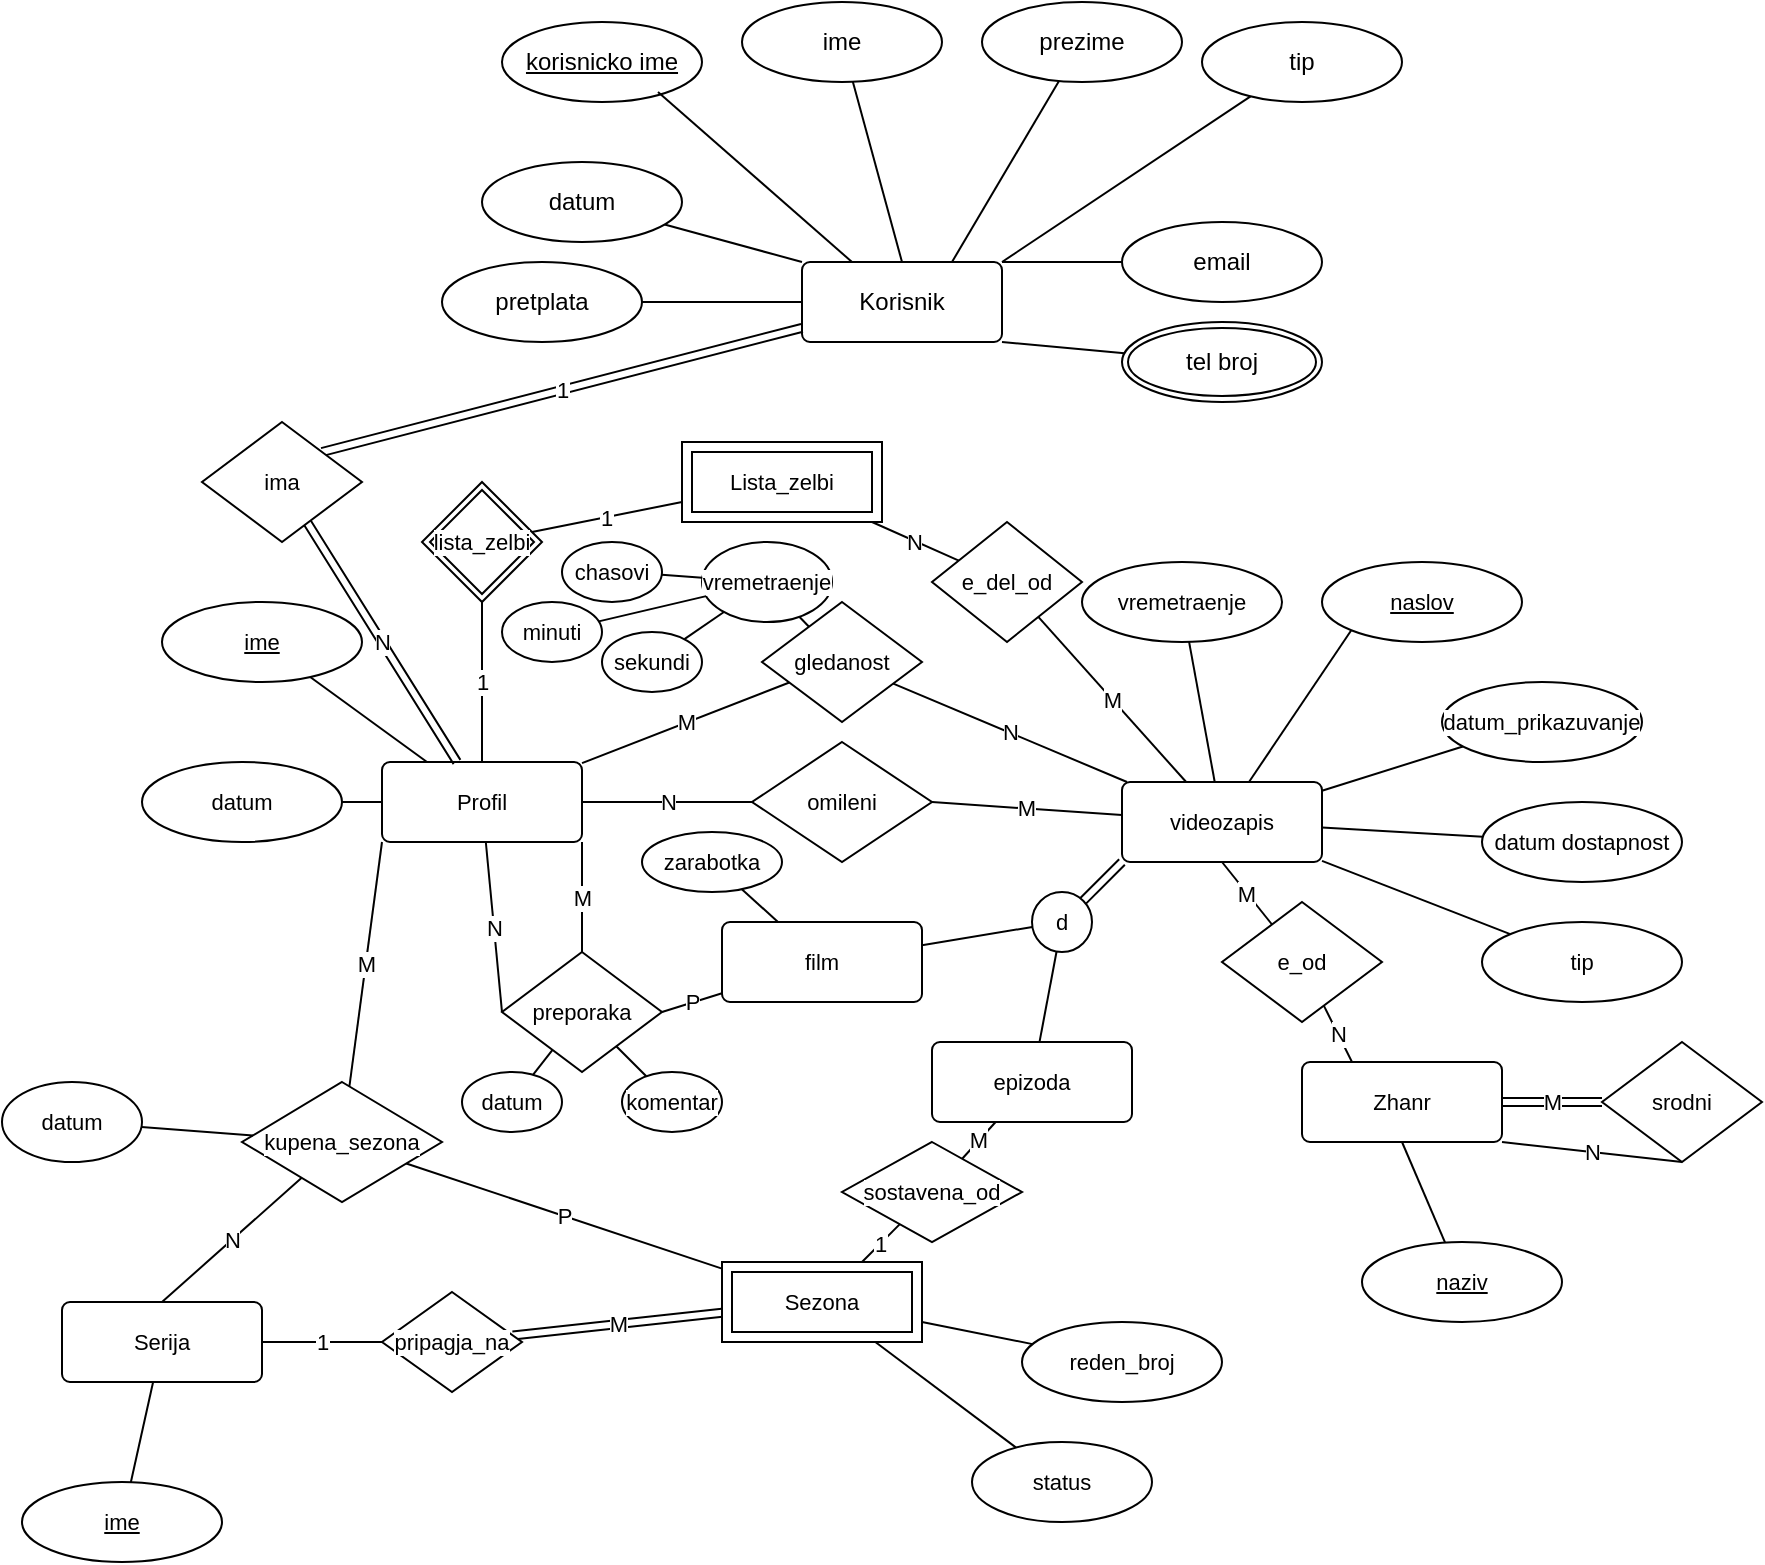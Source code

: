 <mxfile version="23.1.5" type="github">
  <diagram name="Page-1" id="I2lGg5c7wZs1G68vXTzx">
    <mxGraphModel dx="1653" dy="679" grid="1" gridSize="10" guides="1" tooltips="1" connect="1" arrows="1" fold="1" page="1" pageScale="1" pageWidth="850" pageHeight="1100" math="0" shadow="0">
      <root>
        <mxCell id="0" />
        <mxCell id="1" parent="0" />
        <mxCell id="epmKvIx1AX2aCllIOB9j-12" style="rounded=0;orthogonalLoop=1;jettySize=auto;html=1;exitX=1;exitY=1;exitDx=0;exitDy=0;endArrow=none;endFill=0;" edge="1" parent="1" source="epmKvIx1AX2aCllIOB9j-1" target="epmKvIx1AX2aCllIOB9j-10">
          <mxGeometry relative="1" as="geometry" />
        </mxCell>
        <mxCell id="epmKvIx1AX2aCllIOB9j-13" style="edgeStyle=none;rounded=0;orthogonalLoop=1;jettySize=auto;html=1;exitX=1;exitY=0;exitDx=0;exitDy=0;strokeColor=default;align=center;verticalAlign=middle;fontFamily=Helvetica;fontSize=11;fontColor=default;labelBackgroundColor=default;endArrow=none;endFill=0;" edge="1" parent="1" source="epmKvIx1AX2aCllIOB9j-1" target="epmKvIx1AX2aCllIOB9j-9">
          <mxGeometry relative="1" as="geometry" />
        </mxCell>
        <mxCell id="epmKvIx1AX2aCllIOB9j-14" style="edgeStyle=none;rounded=0;orthogonalLoop=1;jettySize=auto;html=1;exitX=1;exitY=0;exitDx=0;exitDy=0;strokeColor=default;align=center;verticalAlign=middle;fontFamily=Helvetica;fontSize=11;fontColor=default;labelBackgroundColor=default;endArrow=none;endFill=0;" edge="1" parent="1" source="epmKvIx1AX2aCllIOB9j-1" target="epmKvIx1AX2aCllIOB9j-8">
          <mxGeometry relative="1" as="geometry" />
        </mxCell>
        <mxCell id="epmKvIx1AX2aCllIOB9j-15" style="edgeStyle=none;rounded=0;orthogonalLoop=1;jettySize=auto;html=1;exitX=0.75;exitY=0;exitDx=0;exitDy=0;strokeColor=default;align=center;verticalAlign=middle;fontFamily=Helvetica;fontSize=11;fontColor=default;labelBackgroundColor=default;endArrow=none;endFill=0;" edge="1" parent="1" source="epmKvIx1AX2aCllIOB9j-1" target="epmKvIx1AX2aCllIOB9j-7">
          <mxGeometry relative="1" as="geometry" />
        </mxCell>
        <mxCell id="epmKvIx1AX2aCllIOB9j-16" style="edgeStyle=none;rounded=0;orthogonalLoop=1;jettySize=auto;html=1;exitX=0.5;exitY=0;exitDx=0;exitDy=0;strokeColor=default;align=center;verticalAlign=middle;fontFamily=Helvetica;fontSize=11;fontColor=default;labelBackgroundColor=default;endArrow=none;endFill=0;" edge="1" parent="1" source="epmKvIx1AX2aCllIOB9j-1" target="epmKvIx1AX2aCllIOB9j-6">
          <mxGeometry relative="1" as="geometry" />
        </mxCell>
        <mxCell id="epmKvIx1AX2aCllIOB9j-18" style="edgeStyle=none;rounded=0;orthogonalLoop=1;jettySize=auto;html=1;exitX=0;exitY=0;exitDx=0;exitDy=0;strokeColor=default;align=center;verticalAlign=middle;fontFamily=Helvetica;fontSize=11;fontColor=default;labelBackgroundColor=default;endArrow=none;endFill=0;" edge="1" parent="1" source="epmKvIx1AX2aCllIOB9j-1" target="epmKvIx1AX2aCllIOB9j-4">
          <mxGeometry relative="1" as="geometry" />
        </mxCell>
        <mxCell id="epmKvIx1AX2aCllIOB9j-1" value="Korisnik" style="rounded=1;arcSize=10;whiteSpace=wrap;html=1;align=center;" vertex="1" parent="1">
          <mxGeometry x="310" y="190" width="100" height="40" as="geometry" />
        </mxCell>
        <mxCell id="epmKvIx1AX2aCllIOB9j-2" value="" style="endArrow=none;html=1;rounded=0;" edge="1" parent="1" source="epmKvIx1AX2aCllIOB9j-3" target="epmKvIx1AX2aCllIOB9j-1">
          <mxGeometry width="50" height="50" relative="1" as="geometry">
            <mxPoint x="280" y="190" as="sourcePoint" />
            <mxPoint x="300" y="130" as="targetPoint" />
          </mxGeometry>
        </mxCell>
        <mxCell id="epmKvIx1AX2aCllIOB9j-3" value="pretplata" style="ellipse;whiteSpace=wrap;html=1;align=center;" vertex="1" parent="1">
          <mxGeometry x="130" y="190" width="100" height="40" as="geometry" />
        </mxCell>
        <mxCell id="epmKvIx1AX2aCllIOB9j-4" value="datum" style="ellipse;whiteSpace=wrap;html=1;align=center;" vertex="1" parent="1">
          <mxGeometry x="150" y="140" width="100" height="40" as="geometry" />
        </mxCell>
        <mxCell id="epmKvIx1AX2aCllIOB9j-5" value="&lt;u&gt;korisnicko ime&lt;br&gt;&lt;/u&gt;" style="ellipse;whiteSpace=wrap;html=1;align=center;" vertex="1" parent="1">
          <mxGeometry x="160" y="70" width="100" height="40" as="geometry" />
        </mxCell>
        <mxCell id="epmKvIx1AX2aCllIOB9j-6" value="ime" style="ellipse;whiteSpace=wrap;html=1;align=center;" vertex="1" parent="1">
          <mxGeometry x="280" y="60" width="100" height="40" as="geometry" />
        </mxCell>
        <mxCell id="epmKvIx1AX2aCllIOB9j-7" value="prezime" style="ellipse;whiteSpace=wrap;html=1;align=center;" vertex="1" parent="1">
          <mxGeometry x="400" y="60" width="100" height="40" as="geometry" />
        </mxCell>
        <mxCell id="epmKvIx1AX2aCllIOB9j-8" value="tip" style="ellipse;whiteSpace=wrap;html=1;align=center;" vertex="1" parent="1">
          <mxGeometry x="510" y="70" width="100" height="40" as="geometry" />
        </mxCell>
        <mxCell id="epmKvIx1AX2aCllIOB9j-9" value="email" style="ellipse;whiteSpace=wrap;html=1;align=center;" vertex="1" parent="1">
          <mxGeometry x="470" y="170" width="100" height="40" as="geometry" />
        </mxCell>
        <mxCell id="epmKvIx1AX2aCllIOB9j-10" value="tel broj" style="ellipse;shape=doubleEllipse;margin=3;whiteSpace=wrap;html=1;align=center;" vertex="1" parent="1">
          <mxGeometry x="470" y="220" width="100" height="40" as="geometry" />
        </mxCell>
        <mxCell id="epmKvIx1AX2aCllIOB9j-17" style="edgeStyle=none;rounded=0;orthogonalLoop=1;jettySize=auto;html=1;exitX=0.25;exitY=0;exitDx=0;exitDy=0;entryX=0.78;entryY=0.875;entryDx=0;entryDy=0;entryPerimeter=0;strokeColor=default;align=center;verticalAlign=middle;fontFamily=Helvetica;fontSize=11;fontColor=default;labelBackgroundColor=default;endArrow=none;endFill=0;" edge="1" parent="1" source="epmKvIx1AX2aCllIOB9j-1" target="epmKvIx1AX2aCllIOB9j-5">
          <mxGeometry relative="1" as="geometry" />
        </mxCell>
        <mxCell id="epmKvIx1AX2aCllIOB9j-49" value="N" style="edgeStyle=none;rounded=0;orthogonalLoop=1;jettySize=auto;html=1;exitX=1;exitY=0.5;exitDx=0;exitDy=0;strokeColor=default;align=center;verticalAlign=middle;fontFamily=Helvetica;fontSize=11;fontColor=default;labelBackgroundColor=default;endArrow=none;endFill=0;" edge="1" parent="1" source="epmKvIx1AX2aCllIOB9j-19" target="epmKvIx1AX2aCllIOB9j-48">
          <mxGeometry relative="1" as="geometry" />
        </mxCell>
        <mxCell id="epmKvIx1AX2aCllIOB9j-104" value="M" style="edgeStyle=none;rounded=0;orthogonalLoop=1;jettySize=auto;html=1;strokeColor=default;align=center;verticalAlign=middle;fontFamily=Helvetica;fontSize=11;fontColor=default;labelBackgroundColor=default;endArrow=none;endFill=0;" edge="1" parent="1" source="epmKvIx1AX2aCllIOB9j-19" target="epmKvIx1AX2aCllIOB9j-103">
          <mxGeometry relative="1" as="geometry" />
        </mxCell>
        <mxCell id="epmKvIx1AX2aCllIOB9j-19" value="Profil" style="rounded=1;arcSize=10;whiteSpace=wrap;html=1;align=center;fontFamily=Helvetica;fontSize=11;fontColor=default;labelBackgroundColor=default;" vertex="1" parent="1">
          <mxGeometry x="100" y="440" width="100" height="40" as="geometry" />
        </mxCell>
        <mxCell id="epmKvIx1AX2aCllIOB9j-22" style="edgeStyle=none;rounded=0;orthogonalLoop=1;jettySize=auto;html=1;strokeColor=default;align=center;verticalAlign=middle;fontFamily=Helvetica;fontSize=11;fontColor=default;labelBackgroundColor=default;endArrow=none;endFill=0;" edge="1" parent="1" source="epmKvIx1AX2aCllIOB9j-21" target="epmKvIx1AX2aCllIOB9j-19">
          <mxGeometry relative="1" as="geometry" />
        </mxCell>
        <mxCell id="epmKvIx1AX2aCllIOB9j-87" value="M" style="edgeStyle=none;rounded=0;orthogonalLoop=1;jettySize=auto;html=1;strokeColor=default;align=center;verticalAlign=middle;fontFamily=Helvetica;fontSize=11;fontColor=default;labelBackgroundColor=default;endArrow=none;endFill=0;exitX=0;exitY=1;exitDx=0;exitDy=0;" edge="1" parent="1" source="epmKvIx1AX2aCllIOB9j-19" target="epmKvIx1AX2aCllIOB9j-86">
          <mxGeometry relative="1" as="geometry" />
        </mxCell>
        <mxCell id="epmKvIx1AX2aCllIOB9j-21" value="ime" style="ellipse;whiteSpace=wrap;html=1;align=center;fontStyle=4;fontFamily=Helvetica;fontSize=11;fontColor=default;labelBackgroundColor=default;" vertex="1" parent="1">
          <mxGeometry x="-10" y="360" width="100" height="40" as="geometry" />
        </mxCell>
        <mxCell id="epmKvIx1AX2aCllIOB9j-23" value="" style="endArrow=none;html=1;rounded=0;strokeColor=default;align=center;verticalAlign=middle;fontFamily=Helvetica;fontSize=11;fontColor=default;labelBackgroundColor=default;" edge="1" parent="1" source="epmKvIx1AX2aCllIOB9j-24" target="epmKvIx1AX2aCllIOB9j-19">
          <mxGeometry width="50" height="50" relative="1" as="geometry">
            <mxPoint x="190" y="500" as="sourcePoint" />
            <mxPoint x="230" y="510" as="targetPoint" />
          </mxGeometry>
        </mxCell>
        <mxCell id="epmKvIx1AX2aCllIOB9j-24" value="datum" style="ellipse;whiteSpace=wrap;html=1;align=center;fontFamily=Helvetica;fontSize=11;fontColor=default;labelBackgroundColor=default;" vertex="1" parent="1">
          <mxGeometry x="-20" y="440" width="100" height="40" as="geometry" />
        </mxCell>
        <mxCell id="epmKvIx1AX2aCllIOB9j-58" value="M" style="edgeStyle=none;rounded=0;orthogonalLoop=1;jettySize=auto;html=1;exitX=0.5;exitY=1;exitDx=0;exitDy=0;strokeColor=default;align=center;verticalAlign=middle;fontFamily=Helvetica;fontSize=11;fontColor=default;labelBackgroundColor=default;endArrow=none;endFill=0;" edge="1" parent="1" source="epmKvIx1AX2aCllIOB9j-25" target="epmKvIx1AX2aCllIOB9j-57">
          <mxGeometry relative="1" as="geometry" />
        </mxCell>
        <mxCell id="epmKvIx1AX2aCllIOB9j-63" style="edgeStyle=none;rounded=0;orthogonalLoop=1;jettySize=auto;html=1;exitX=0;exitY=1;exitDx=0;exitDy=0;strokeColor=default;align=center;verticalAlign=middle;fontFamily=Helvetica;fontSize=11;fontColor=default;labelBackgroundColor=default;endArrow=none;endFill=0;shape=link;" edge="1" parent="1" source="epmKvIx1AX2aCllIOB9j-25" target="epmKvIx1AX2aCllIOB9j-62">
          <mxGeometry relative="1" as="geometry" />
        </mxCell>
        <mxCell id="epmKvIx1AX2aCllIOB9j-25" value="videozapis" style="rounded=1;arcSize=10;whiteSpace=wrap;html=1;align=center;fontFamily=Helvetica;fontSize=11;fontColor=default;labelBackgroundColor=default;" vertex="1" parent="1">
          <mxGeometry x="470" y="450" width="100" height="40" as="geometry" />
        </mxCell>
        <mxCell id="epmKvIx1AX2aCllIOB9j-38" style="edgeStyle=none;rounded=0;orthogonalLoop=1;jettySize=auto;html=1;strokeColor=default;align=center;verticalAlign=middle;fontFamily=Helvetica;fontSize=11;fontColor=default;labelBackgroundColor=default;endArrow=none;endFill=0;" edge="1" parent="1" source="epmKvIx1AX2aCllIOB9j-26" target="epmKvIx1AX2aCllIOB9j-25">
          <mxGeometry relative="1" as="geometry" />
        </mxCell>
        <mxCell id="epmKvIx1AX2aCllIOB9j-26" value="vremetraenje" style="ellipse;whiteSpace=wrap;html=1;align=center;fontFamily=Helvetica;fontSize=11;fontColor=default;labelBackgroundColor=default;" vertex="1" parent="1">
          <mxGeometry x="450" y="340" width="100" height="40" as="geometry" />
        </mxCell>
        <mxCell id="epmKvIx1AX2aCllIOB9j-37" style="edgeStyle=none;rounded=0;orthogonalLoop=1;jettySize=auto;html=1;exitX=0;exitY=1;exitDx=0;exitDy=0;strokeColor=default;align=center;verticalAlign=middle;fontFamily=Helvetica;fontSize=11;fontColor=default;labelBackgroundColor=default;endArrow=none;endFill=0;" edge="1" parent="1" source="epmKvIx1AX2aCllIOB9j-27" target="epmKvIx1AX2aCllIOB9j-25">
          <mxGeometry relative="1" as="geometry" />
        </mxCell>
        <mxCell id="epmKvIx1AX2aCllIOB9j-27" value="naslov" style="ellipse;whiteSpace=wrap;html=1;align=center;fontStyle=4;fontFamily=Helvetica;fontSize=11;fontColor=default;labelBackgroundColor=default;" vertex="1" parent="1">
          <mxGeometry x="570" y="340" width="100" height="40" as="geometry" />
        </mxCell>
        <mxCell id="epmKvIx1AX2aCllIOB9j-36" style="edgeStyle=none;rounded=0;orthogonalLoop=1;jettySize=auto;html=1;strokeColor=default;align=center;verticalAlign=middle;fontFamily=Helvetica;fontSize=11;fontColor=default;labelBackgroundColor=default;endArrow=none;endFill=0;" edge="1" parent="1" source="epmKvIx1AX2aCllIOB9j-28" target="epmKvIx1AX2aCllIOB9j-25">
          <mxGeometry relative="1" as="geometry" />
        </mxCell>
        <mxCell id="epmKvIx1AX2aCllIOB9j-28" value="datum_prikazuvanje" style="ellipse;whiteSpace=wrap;html=1;align=center;fontFamily=Helvetica;fontSize=11;fontColor=default;labelBackgroundColor=default;" vertex="1" parent="1">
          <mxGeometry x="630" y="400" width="100" height="40" as="geometry" />
        </mxCell>
        <mxCell id="epmKvIx1AX2aCllIOB9j-35" style="edgeStyle=none;rounded=0;orthogonalLoop=1;jettySize=auto;html=1;strokeColor=default;align=center;verticalAlign=middle;fontFamily=Helvetica;fontSize=11;fontColor=default;labelBackgroundColor=default;endArrow=none;endFill=0;" edge="1" parent="1" source="epmKvIx1AX2aCllIOB9j-29" target="epmKvIx1AX2aCllIOB9j-25">
          <mxGeometry relative="1" as="geometry" />
        </mxCell>
        <mxCell id="epmKvIx1AX2aCllIOB9j-29" value="datum dostapnost" style="ellipse;whiteSpace=wrap;html=1;align=center;fontFamily=Helvetica;fontSize=11;fontColor=default;labelBackgroundColor=default;" vertex="1" parent="1">
          <mxGeometry x="650" y="460" width="100" height="40" as="geometry" />
        </mxCell>
        <mxCell id="epmKvIx1AX2aCllIOB9j-34" style="edgeStyle=none;rounded=0;orthogonalLoop=1;jettySize=auto;html=1;strokeColor=default;align=center;verticalAlign=middle;fontFamily=Helvetica;fontSize=11;fontColor=default;labelBackgroundColor=default;endArrow=none;endFill=0;" edge="1" parent="1" source="epmKvIx1AX2aCllIOB9j-31" target="epmKvIx1AX2aCllIOB9j-25">
          <mxGeometry relative="1" as="geometry" />
        </mxCell>
        <mxCell id="epmKvIx1AX2aCllIOB9j-31" value="tip" style="ellipse;whiteSpace=wrap;html=1;align=center;fontFamily=Helvetica;fontSize=11;fontColor=default;labelBackgroundColor=default;" vertex="1" parent="1">
          <mxGeometry x="650" y="520" width="100" height="40" as="geometry" />
        </mxCell>
        <mxCell id="epmKvIx1AX2aCllIOB9j-44" value="1" style="edgeStyle=none;rounded=0;orthogonalLoop=1;jettySize=auto;html=1;exitX=1;exitY=0;exitDx=0;exitDy=0;strokeColor=default;align=center;verticalAlign=middle;fontFamily=Helvetica;fontSize=11;fontColor=default;labelBackgroundColor=default;endArrow=none;endFill=0;shape=link;" edge="1" parent="1" source="epmKvIx1AX2aCllIOB9j-43" target="epmKvIx1AX2aCllIOB9j-1">
          <mxGeometry relative="1" as="geometry" />
        </mxCell>
        <mxCell id="epmKvIx1AX2aCllIOB9j-45" value="N" style="edgeStyle=none;rounded=0;orthogonalLoop=1;jettySize=auto;html=1;strokeColor=default;align=center;verticalAlign=middle;fontFamily=Helvetica;fontSize=11;fontColor=default;labelBackgroundColor=default;endArrow=none;endFill=0;shape=link;" edge="1" parent="1" source="epmKvIx1AX2aCllIOB9j-43" target="epmKvIx1AX2aCllIOB9j-19">
          <mxGeometry relative="1" as="geometry" />
        </mxCell>
        <mxCell id="epmKvIx1AX2aCllIOB9j-43" value="ima" style="shape=rhombus;perimeter=rhombusPerimeter;whiteSpace=wrap;html=1;align=center;fontFamily=Helvetica;fontSize=11;fontColor=default;labelBackgroundColor=default;" vertex="1" parent="1">
          <mxGeometry x="10" y="270" width="80" height="60" as="geometry" />
        </mxCell>
        <mxCell id="epmKvIx1AX2aCllIOB9j-46" style="edgeStyle=none;rounded=0;orthogonalLoop=1;jettySize=auto;html=1;exitX=1;exitY=0;exitDx=0;exitDy=0;strokeColor=default;align=center;verticalAlign=middle;fontFamily=Helvetica;fontSize=11;fontColor=default;labelBackgroundColor=default;endArrow=none;endFill=0;" edge="1" parent="1" source="epmKvIx1AX2aCllIOB9j-43" target="epmKvIx1AX2aCllIOB9j-43">
          <mxGeometry relative="1" as="geometry" />
        </mxCell>
        <mxCell id="epmKvIx1AX2aCllIOB9j-47" style="edgeStyle=none;rounded=0;orthogonalLoop=1;jettySize=auto;html=1;exitX=0;exitY=1;exitDx=0;exitDy=0;strokeColor=default;align=center;verticalAlign=middle;fontFamily=Helvetica;fontSize=11;fontColor=default;labelBackgroundColor=default;endArrow=none;endFill=0;" edge="1" parent="1" source="epmKvIx1AX2aCllIOB9j-27" target="epmKvIx1AX2aCllIOB9j-27">
          <mxGeometry relative="1" as="geometry" />
        </mxCell>
        <mxCell id="epmKvIx1AX2aCllIOB9j-50" value="M" style="edgeStyle=none;rounded=0;orthogonalLoop=1;jettySize=auto;html=1;exitX=1;exitY=0.5;exitDx=0;exitDy=0;strokeColor=default;align=center;verticalAlign=middle;fontFamily=Helvetica;fontSize=11;fontColor=default;labelBackgroundColor=default;endArrow=none;endFill=0;" edge="1" parent="1" source="epmKvIx1AX2aCllIOB9j-48" target="epmKvIx1AX2aCllIOB9j-25">
          <mxGeometry relative="1" as="geometry" />
        </mxCell>
        <mxCell id="epmKvIx1AX2aCllIOB9j-48" value="omileni" style="shape=rhombus;perimeter=rhombusPerimeter;whiteSpace=wrap;html=1;align=center;fontFamily=Helvetica;fontSize=11;fontColor=default;labelBackgroundColor=default;" vertex="1" parent="1">
          <mxGeometry x="285" y="430" width="90" height="60" as="geometry" />
        </mxCell>
        <mxCell id="epmKvIx1AX2aCllIOB9j-53" style="edgeStyle=none;rounded=0;orthogonalLoop=1;jettySize=auto;html=1;exitX=0.5;exitY=1;exitDx=0;exitDy=0;strokeColor=default;align=center;verticalAlign=middle;fontFamily=Helvetica;fontSize=11;fontColor=default;labelBackgroundColor=default;endArrow=none;endFill=0;" edge="1" parent="1" source="epmKvIx1AX2aCllIOB9j-51" target="epmKvIx1AX2aCllIOB9j-52">
          <mxGeometry relative="1" as="geometry" />
        </mxCell>
        <mxCell id="epmKvIx1AX2aCllIOB9j-55" value="M" style="edgeStyle=none;rounded=0;orthogonalLoop=1;jettySize=auto;html=1;exitX=1;exitY=0.5;exitDx=0;exitDy=0;strokeColor=default;align=center;verticalAlign=middle;fontFamily=Helvetica;fontSize=11;fontColor=default;labelBackgroundColor=default;endArrow=none;endFill=0;shape=link;" edge="1" parent="1" source="epmKvIx1AX2aCllIOB9j-51" target="epmKvIx1AX2aCllIOB9j-54">
          <mxGeometry relative="1" as="geometry" />
        </mxCell>
        <mxCell id="epmKvIx1AX2aCllIOB9j-59" value="N" style="edgeStyle=none;rounded=0;orthogonalLoop=1;jettySize=auto;html=1;exitX=0.25;exitY=0;exitDx=0;exitDy=0;strokeColor=default;align=center;verticalAlign=middle;fontFamily=Helvetica;fontSize=11;fontColor=default;labelBackgroundColor=default;endArrow=none;endFill=0;" edge="1" parent="1" source="epmKvIx1AX2aCllIOB9j-51" target="epmKvIx1AX2aCllIOB9j-57">
          <mxGeometry relative="1" as="geometry" />
        </mxCell>
        <mxCell id="epmKvIx1AX2aCllIOB9j-51" value="Zhanr" style="rounded=1;arcSize=10;whiteSpace=wrap;html=1;align=center;fontFamily=Helvetica;fontSize=11;fontColor=default;labelBackgroundColor=default;" vertex="1" parent="1">
          <mxGeometry x="560" y="590" width="100" height="40" as="geometry" />
        </mxCell>
        <mxCell id="epmKvIx1AX2aCllIOB9j-52" value="naziv" style="ellipse;whiteSpace=wrap;html=1;align=center;fontStyle=4;fontFamily=Helvetica;fontSize=11;fontColor=default;labelBackgroundColor=default;" vertex="1" parent="1">
          <mxGeometry x="590" y="680" width="100" height="40" as="geometry" />
        </mxCell>
        <mxCell id="epmKvIx1AX2aCllIOB9j-56" value="N" style="edgeStyle=none;rounded=0;orthogonalLoop=1;jettySize=auto;html=1;exitX=0.5;exitY=1;exitDx=0;exitDy=0;entryX=1;entryY=1;entryDx=0;entryDy=0;strokeColor=default;align=center;verticalAlign=middle;fontFamily=Helvetica;fontSize=11;fontColor=default;labelBackgroundColor=default;endArrow=none;endFill=0;" edge="1" parent="1" source="epmKvIx1AX2aCllIOB9j-54" target="epmKvIx1AX2aCllIOB9j-51">
          <mxGeometry relative="1" as="geometry" />
        </mxCell>
        <mxCell id="epmKvIx1AX2aCllIOB9j-54" value="srodni" style="shape=rhombus;perimeter=rhombusPerimeter;whiteSpace=wrap;html=1;align=center;fontFamily=Helvetica;fontSize=11;fontColor=default;labelBackgroundColor=default;" vertex="1" parent="1">
          <mxGeometry x="710" y="580" width="80" height="60" as="geometry" />
        </mxCell>
        <mxCell id="epmKvIx1AX2aCllIOB9j-57" value="e_od" style="shape=rhombus;perimeter=rhombusPerimeter;whiteSpace=wrap;html=1;align=center;fontFamily=Helvetica;fontSize=11;fontColor=default;labelBackgroundColor=default;" vertex="1" parent="1">
          <mxGeometry x="520" y="510" width="80" height="60" as="geometry" />
        </mxCell>
        <mxCell id="epmKvIx1AX2aCllIOB9j-66" style="edgeStyle=none;rounded=0;orthogonalLoop=1;jettySize=auto;html=1;strokeColor=default;align=center;verticalAlign=middle;fontFamily=Helvetica;fontSize=11;fontColor=default;labelBackgroundColor=default;endArrow=none;endFill=0;" edge="1" parent="1" source="epmKvIx1AX2aCllIOB9j-62" target="epmKvIx1AX2aCllIOB9j-67">
          <mxGeometry relative="1" as="geometry">
            <mxPoint x="440" y="590" as="targetPoint" />
          </mxGeometry>
        </mxCell>
        <mxCell id="epmKvIx1AX2aCllIOB9j-62" value="d" style="ellipse;whiteSpace=wrap;html=1;aspect=fixed;fontFamily=Helvetica;fontSize=11;fontColor=default;labelBackgroundColor=default;" vertex="1" parent="1">
          <mxGeometry x="425" y="505" width="30" height="30" as="geometry" />
        </mxCell>
        <mxCell id="epmKvIx1AX2aCllIOB9j-64" value="" style="endArrow=none;html=1;rounded=0;strokeColor=default;align=center;verticalAlign=middle;fontFamily=Helvetica;fontSize=11;fontColor=default;labelBackgroundColor=default;" edge="1" parent="1" source="epmKvIx1AX2aCllIOB9j-65" target="epmKvIx1AX2aCllIOB9j-62">
          <mxGeometry width="50" height="50" relative="1" as="geometry">
            <mxPoint x="350" y="540" as="sourcePoint" />
            <mxPoint x="410" y="550" as="targetPoint" />
          </mxGeometry>
        </mxCell>
        <mxCell id="epmKvIx1AX2aCllIOB9j-65" value="film" style="rounded=1;arcSize=10;whiteSpace=wrap;html=1;align=center;fontFamily=Helvetica;fontSize=11;fontColor=default;labelBackgroundColor=default;" vertex="1" parent="1">
          <mxGeometry x="270" y="520" width="100" height="40" as="geometry" />
        </mxCell>
        <mxCell id="epmKvIx1AX2aCllIOB9j-81" value="M" style="edgeStyle=none;rounded=0;orthogonalLoop=1;jettySize=auto;html=1;strokeColor=default;align=center;verticalAlign=middle;fontFamily=Helvetica;fontSize=11;fontColor=default;labelBackgroundColor=default;endArrow=none;endFill=0;" edge="1" parent="1" source="epmKvIx1AX2aCllIOB9j-67" target="epmKvIx1AX2aCllIOB9j-78">
          <mxGeometry relative="1" as="geometry" />
        </mxCell>
        <mxCell id="epmKvIx1AX2aCllIOB9j-67" value="epizoda" style="rounded=1;arcSize=10;whiteSpace=wrap;html=1;align=center;fontFamily=Helvetica;fontSize=11;fontColor=default;labelBackgroundColor=default;double=1;" vertex="1" parent="1">
          <mxGeometry x="375" y="580" width="100" height="40" as="geometry" />
        </mxCell>
        <mxCell id="epmKvIx1AX2aCllIOB9j-72" style="edgeStyle=none;rounded=0;orthogonalLoop=1;jettySize=auto;html=1;strokeColor=default;align=center;verticalAlign=middle;fontFamily=Helvetica;fontSize=11;fontColor=default;labelBackgroundColor=default;endArrow=none;endFill=0;" edge="1" parent="1" source="epmKvIx1AX2aCllIOB9j-68" target="epmKvIx1AX2aCllIOB9j-65">
          <mxGeometry relative="1" as="geometry" />
        </mxCell>
        <mxCell id="epmKvIx1AX2aCllIOB9j-68" value="zarabotka" style="ellipse;whiteSpace=wrap;html=1;align=center;fontFamily=Helvetica;fontSize=11;fontColor=default;labelBackgroundColor=default;" vertex="1" parent="1">
          <mxGeometry x="230" y="475" width="70" height="30" as="geometry" />
        </mxCell>
        <mxCell id="epmKvIx1AX2aCllIOB9j-89" value="N" style="edgeStyle=none;rounded=0;orthogonalLoop=1;jettySize=auto;html=1;exitX=0.5;exitY=0;exitDx=0;exitDy=0;strokeColor=default;align=center;verticalAlign=middle;fontFamily=Helvetica;fontSize=11;fontColor=default;labelBackgroundColor=default;endArrow=none;endFill=0;" edge="1" parent="1" source="epmKvIx1AX2aCllIOB9j-73" target="epmKvIx1AX2aCllIOB9j-86">
          <mxGeometry relative="1" as="geometry" />
        </mxCell>
        <mxCell id="epmKvIx1AX2aCllIOB9j-92" style="edgeStyle=none;rounded=0;orthogonalLoop=1;jettySize=auto;html=1;strokeColor=default;align=center;verticalAlign=middle;fontFamily=Helvetica;fontSize=11;fontColor=default;labelBackgroundColor=default;endArrow=none;endFill=0;" edge="1" parent="1" source="epmKvIx1AX2aCllIOB9j-73" target="epmKvIx1AX2aCllIOB9j-93">
          <mxGeometry relative="1" as="geometry">
            <mxPoint x="100" y="790" as="targetPoint" />
          </mxGeometry>
        </mxCell>
        <mxCell id="epmKvIx1AX2aCllIOB9j-73" value="Serija" style="rounded=1;arcSize=10;whiteSpace=wrap;html=1;align=center;fontFamily=Helvetica;fontSize=11;fontColor=default;labelBackgroundColor=default;" vertex="1" parent="1">
          <mxGeometry x="-60" y="710" width="100" height="40" as="geometry" />
        </mxCell>
        <mxCell id="epmKvIx1AX2aCllIOB9j-82" style="edgeStyle=none;rounded=0;orthogonalLoop=1;jettySize=auto;html=1;strokeColor=default;align=center;verticalAlign=middle;fontFamily=Helvetica;fontSize=11;fontColor=default;labelBackgroundColor=default;endArrow=none;endFill=0;" edge="1" parent="1" source="epmKvIx1AX2aCllIOB9j-94" target="epmKvIx1AX2aCllIOB9j-83">
          <mxGeometry relative="1" as="geometry">
            <mxPoint x="480" y="790" as="targetPoint" />
            <mxPoint x="346.667" y="730" as="sourcePoint" />
          </mxGeometry>
        </mxCell>
        <mxCell id="epmKvIx1AX2aCllIOB9j-85" style="edgeStyle=none;rounded=0;orthogonalLoop=1;jettySize=auto;html=1;strokeColor=default;align=center;verticalAlign=middle;fontFamily=Helvetica;fontSize=11;fontColor=default;labelBackgroundColor=default;endArrow=none;endFill=0;" edge="1" parent="1" source="epmKvIx1AX2aCllIOB9j-94" target="epmKvIx1AX2aCllIOB9j-84">
          <mxGeometry relative="1" as="geometry">
            <mxPoint x="370" y="720" as="sourcePoint" />
          </mxGeometry>
        </mxCell>
        <mxCell id="epmKvIx1AX2aCllIOB9j-88" value="P" style="edgeStyle=none;rounded=0;orthogonalLoop=1;jettySize=auto;html=1;strokeColor=default;align=center;verticalAlign=middle;fontFamily=Helvetica;fontSize=11;fontColor=default;labelBackgroundColor=default;endArrow=none;endFill=0;" edge="1" parent="1" source="epmKvIx1AX2aCllIOB9j-94" target="epmKvIx1AX2aCllIOB9j-86">
          <mxGeometry relative="1" as="geometry">
            <mxPoint x="270" y="690" as="sourcePoint" />
          </mxGeometry>
        </mxCell>
        <mxCell id="epmKvIx1AX2aCllIOB9j-75" value="M" style="endArrow=none;html=1;rounded=0;strokeColor=default;align=center;verticalAlign=middle;fontFamily=Helvetica;fontSize=11;fontColor=default;labelBackgroundColor=default;shape=link;" edge="1" parent="1" source="epmKvIx1AX2aCllIOB9j-94" target="epmKvIx1AX2aCllIOB9j-76">
          <mxGeometry width="50" height="50" relative="1" as="geometry">
            <mxPoint x="308" y="730" as="sourcePoint" />
            <mxPoint x="320" y="800" as="targetPoint" />
          </mxGeometry>
        </mxCell>
        <mxCell id="epmKvIx1AX2aCllIOB9j-76" value="pripagja_na" style="shape=rhombus;perimeter=rhombusPerimeter;whiteSpace=wrap;html=1;align=center;fontFamily=Helvetica;fontSize=11;fontColor=default;labelBackgroundColor=default;" vertex="1" parent="1">
          <mxGeometry x="100" y="705" width="70" height="50" as="geometry" />
        </mxCell>
        <mxCell id="epmKvIx1AX2aCllIOB9j-77" value="1" style="endArrow=none;html=1;rounded=0;strokeColor=default;align=center;verticalAlign=middle;fontFamily=Helvetica;fontSize=11;fontColor=default;labelBackgroundColor=default;" edge="1" parent="1" source="epmKvIx1AX2aCllIOB9j-73" target="epmKvIx1AX2aCllIOB9j-76">
          <mxGeometry width="50" height="50" relative="1" as="geometry">
            <mxPoint x="280" y="840" as="sourcePoint" />
            <mxPoint x="330" y="790" as="targetPoint" />
          </mxGeometry>
        </mxCell>
        <mxCell id="epmKvIx1AX2aCllIOB9j-78" value="sostavena_od" style="shape=rhombus;perimeter=rhombusPerimeter;whiteSpace=wrap;html=1;align=center;fontFamily=Helvetica;fontSize=11;fontColor=default;labelBackgroundColor=default;" vertex="1" parent="1">
          <mxGeometry x="330" y="630" width="90" height="50" as="geometry" />
        </mxCell>
        <mxCell id="epmKvIx1AX2aCllIOB9j-80" value="1" style="endArrow=none;html=1;rounded=0;strokeColor=default;align=center;verticalAlign=middle;fontFamily=Helvetica;fontSize=11;fontColor=default;labelBackgroundColor=default;" edge="1" parent="1" source="epmKvIx1AX2aCllIOB9j-78" target="epmKvIx1AX2aCllIOB9j-94">
          <mxGeometry width="50" height="50" relative="1" as="geometry">
            <mxPoint x="320" y="735" as="sourcePoint" />
            <mxPoint x="340" y="690" as="targetPoint" />
          </mxGeometry>
        </mxCell>
        <mxCell id="epmKvIx1AX2aCllIOB9j-83" value="status" style="ellipse;whiteSpace=wrap;html=1;align=center;fontFamily=Helvetica;fontSize=11;fontColor=default;labelBackgroundColor=default;" vertex="1" parent="1">
          <mxGeometry x="395" y="780" width="90" height="40" as="geometry" />
        </mxCell>
        <mxCell id="epmKvIx1AX2aCllIOB9j-84" value="reden_broj" style="ellipse;whiteSpace=wrap;html=1;align=center;fontFamily=Helvetica;fontSize=11;fontColor=default;labelBackgroundColor=default;" vertex="1" parent="1">
          <mxGeometry x="420" y="720" width="100" height="40" as="geometry" />
        </mxCell>
        <mxCell id="epmKvIx1AX2aCllIOB9j-86" value="kupena_sezona" style="shape=rhombus;perimeter=rhombusPerimeter;whiteSpace=wrap;html=1;align=center;fontFamily=Helvetica;fontSize=11;fontColor=default;labelBackgroundColor=default;" vertex="1" parent="1">
          <mxGeometry x="30" y="600" width="100" height="60" as="geometry" />
        </mxCell>
        <mxCell id="epmKvIx1AX2aCllIOB9j-90" value="" style="endArrow=none;html=1;rounded=0;strokeColor=default;align=center;verticalAlign=middle;fontFamily=Helvetica;fontSize=11;fontColor=default;labelBackgroundColor=default;" edge="1" parent="1" source="epmKvIx1AX2aCllIOB9j-91" target="epmKvIx1AX2aCllIOB9j-86">
          <mxGeometry width="50" height="50" relative="1" as="geometry">
            <mxPoint x="50" y="670" as="sourcePoint" />
            <mxPoint x="100" y="620" as="targetPoint" />
          </mxGeometry>
        </mxCell>
        <mxCell id="epmKvIx1AX2aCllIOB9j-91" value="datum" style="ellipse;whiteSpace=wrap;html=1;align=center;fontFamily=Helvetica;fontSize=11;fontColor=default;labelBackgroundColor=default;" vertex="1" parent="1">
          <mxGeometry x="-90" y="600" width="70" height="40" as="geometry" />
        </mxCell>
        <mxCell id="epmKvIx1AX2aCllIOB9j-93" value="&lt;u&gt;ime&lt;/u&gt;" style="ellipse;whiteSpace=wrap;html=1;align=center;fontFamily=Helvetica;fontSize=11;fontColor=default;labelBackgroundColor=default;" vertex="1" parent="1">
          <mxGeometry x="-80" y="800" width="100" height="40" as="geometry" />
        </mxCell>
        <mxCell id="epmKvIx1AX2aCllIOB9j-94" value="Sezona" style="shape=ext;margin=3;double=1;whiteSpace=wrap;html=1;align=center;fontFamily=Helvetica;fontSize=11;fontColor=default;labelBackgroundColor=default;" vertex="1" parent="1">
          <mxGeometry x="270" y="690" width="100" height="40" as="geometry" />
        </mxCell>
        <mxCell id="epmKvIx1AX2aCllIOB9j-101" value="N" style="edgeStyle=none;rounded=0;orthogonalLoop=1;jettySize=auto;html=1;strokeColor=default;align=center;verticalAlign=middle;fontFamily=Helvetica;fontSize=11;fontColor=default;labelBackgroundColor=default;endArrow=none;endFill=0;" edge="1" parent="1" source="epmKvIx1AX2aCllIOB9j-96" target="epmKvIx1AX2aCllIOB9j-100">
          <mxGeometry relative="1" as="geometry" />
        </mxCell>
        <mxCell id="epmKvIx1AX2aCllIOB9j-96" value="Lista_zelbi" style="shape=ext;margin=3;double=1;whiteSpace=wrap;html=1;align=center;fontFamily=Helvetica;fontSize=11;fontColor=default;labelBackgroundColor=default;" vertex="1" parent="1">
          <mxGeometry x="250" y="280" width="100" height="40" as="geometry" />
        </mxCell>
        <mxCell id="epmKvIx1AX2aCllIOB9j-97" value="1" style="endArrow=none;html=1;rounded=0;strokeColor=default;align=center;verticalAlign=middle;fontFamily=Helvetica;fontSize=11;fontColor=default;labelBackgroundColor=default;" edge="1" parent="1" source="epmKvIx1AX2aCllIOB9j-98" target="epmKvIx1AX2aCllIOB9j-96">
          <mxGeometry width="50" height="50" relative="1" as="geometry">
            <mxPoint x="160" y="350" as="sourcePoint" />
            <mxPoint x="210" y="340" as="targetPoint" />
          </mxGeometry>
        </mxCell>
        <mxCell id="epmKvIx1AX2aCllIOB9j-99" value="1" style="edgeStyle=none;rounded=0;orthogonalLoop=1;jettySize=auto;html=1;exitX=0.5;exitY=1;exitDx=0;exitDy=0;strokeColor=default;align=center;verticalAlign=middle;fontFamily=Helvetica;fontSize=11;fontColor=default;labelBackgroundColor=default;endArrow=none;endFill=0;" edge="1" parent="1" source="epmKvIx1AX2aCllIOB9j-98" target="epmKvIx1AX2aCllIOB9j-19">
          <mxGeometry relative="1" as="geometry" />
        </mxCell>
        <mxCell id="epmKvIx1AX2aCllIOB9j-98" value="lista_zelbi" style="shape=rhombus;double=1;perimeter=rhombusPerimeter;whiteSpace=wrap;html=1;align=center;fontFamily=Helvetica;fontSize=11;fontColor=default;labelBackgroundColor=default;" vertex="1" parent="1">
          <mxGeometry x="120" y="300" width="60" height="60" as="geometry" />
        </mxCell>
        <mxCell id="epmKvIx1AX2aCllIOB9j-102" value="M" style="edgeStyle=none;rounded=0;orthogonalLoop=1;jettySize=auto;html=1;strokeColor=default;align=center;verticalAlign=middle;fontFamily=Helvetica;fontSize=11;fontColor=default;labelBackgroundColor=default;endArrow=none;endFill=0;" edge="1" parent="1" source="epmKvIx1AX2aCllIOB9j-100" target="epmKvIx1AX2aCllIOB9j-25">
          <mxGeometry relative="1" as="geometry" />
        </mxCell>
        <mxCell id="epmKvIx1AX2aCllIOB9j-100" value="e_del_od" style="shape=rhombus;perimeter=rhombusPerimeter;whiteSpace=wrap;html=1;align=center;fontFamily=Helvetica;fontSize=11;fontColor=default;labelBackgroundColor=default;" vertex="1" parent="1">
          <mxGeometry x="375" y="320" width="75" height="60" as="geometry" />
        </mxCell>
        <mxCell id="epmKvIx1AX2aCllIOB9j-105" value="N" style="edgeStyle=none;rounded=0;orthogonalLoop=1;jettySize=auto;html=1;strokeColor=default;align=center;verticalAlign=middle;fontFamily=Helvetica;fontSize=11;fontColor=default;labelBackgroundColor=default;endArrow=none;endFill=0;" edge="1" parent="1" source="epmKvIx1AX2aCllIOB9j-103" target="epmKvIx1AX2aCllIOB9j-25">
          <mxGeometry relative="1" as="geometry" />
        </mxCell>
        <mxCell id="epmKvIx1AX2aCllIOB9j-103" value="gledanost" style="shape=rhombus;perimeter=rhombusPerimeter;whiteSpace=wrap;html=1;align=center;fontFamily=Helvetica;fontSize=11;fontColor=default;labelBackgroundColor=default;" vertex="1" parent="1">
          <mxGeometry x="290" y="360" width="80" height="60" as="geometry" />
        </mxCell>
        <mxCell id="epmKvIx1AX2aCllIOB9j-106" value="" style="endArrow=none;html=1;rounded=0;strokeColor=default;align=center;verticalAlign=middle;fontFamily=Helvetica;fontSize=11;fontColor=default;labelBackgroundColor=default;" edge="1" parent="1" source="epmKvIx1AX2aCllIOB9j-108" target="epmKvIx1AX2aCllIOB9j-103">
          <mxGeometry width="50" height="50" relative="1" as="geometry">
            <mxPoint x="220" y="390" as="sourcePoint" />
            <mxPoint x="270" y="340" as="targetPoint" />
          </mxGeometry>
        </mxCell>
        <mxCell id="epmKvIx1AX2aCllIOB9j-108" value="vremetraenje" style="ellipse;whiteSpace=wrap;html=1;align=center;fontFamily=Helvetica;fontSize=11;fontColor=default;labelBackgroundColor=default;" vertex="1" parent="1">
          <mxGeometry x="260" y="330" width="65" height="40" as="geometry" />
        </mxCell>
        <mxCell id="epmKvIx1AX2aCllIOB9j-109" value="" style="endArrow=none;html=1;rounded=0;strokeColor=default;align=center;verticalAlign=middle;fontFamily=Helvetica;fontSize=11;fontColor=default;labelBackgroundColor=default;" edge="1" parent="1" source="epmKvIx1AX2aCllIOB9j-114" target="epmKvIx1AX2aCllIOB9j-108">
          <mxGeometry width="50" height="50" relative="1" as="geometry">
            <mxPoint x="260" y="380" as="sourcePoint" />
            <mxPoint x="240" y="340" as="targetPoint" />
          </mxGeometry>
        </mxCell>
        <mxCell id="epmKvIx1AX2aCllIOB9j-110" value="" style="endArrow=none;html=1;rounded=0;strokeColor=default;align=center;verticalAlign=middle;fontFamily=Helvetica;fontSize=11;fontColor=default;labelBackgroundColor=default;" edge="1" parent="1" source="epmKvIx1AX2aCllIOB9j-112" target="epmKvIx1AX2aCllIOB9j-108">
          <mxGeometry width="50" height="50" relative="1" as="geometry">
            <mxPoint x="230" y="350" as="sourcePoint" />
            <mxPoint x="279" y="378" as="targetPoint" />
          </mxGeometry>
        </mxCell>
        <mxCell id="epmKvIx1AX2aCllIOB9j-111" value="" style="endArrow=none;html=1;rounded=0;strokeColor=default;align=center;verticalAlign=middle;fontFamily=Helvetica;fontSize=11;fontColor=default;labelBackgroundColor=default;" edge="1" parent="1" source="epmKvIx1AX2aCllIOB9j-113" target="epmKvIx1AX2aCllIOB9j-108">
          <mxGeometry width="50" height="50" relative="1" as="geometry">
            <mxPoint x="240" y="360" as="sourcePoint" />
            <mxPoint x="260" y="360" as="targetPoint" />
          </mxGeometry>
        </mxCell>
        <mxCell id="epmKvIx1AX2aCllIOB9j-112" value="chasovi" style="ellipse;whiteSpace=wrap;html=1;align=center;fontFamily=Helvetica;fontSize=11;fontColor=default;labelBackgroundColor=default;" vertex="1" parent="1">
          <mxGeometry x="190" y="330" width="50" height="30" as="geometry" />
        </mxCell>
        <mxCell id="epmKvIx1AX2aCllIOB9j-113" value="minuti" style="ellipse;whiteSpace=wrap;html=1;align=center;fontFamily=Helvetica;fontSize=11;fontColor=default;labelBackgroundColor=default;" vertex="1" parent="1">
          <mxGeometry x="160" y="360" width="50" height="30" as="geometry" />
        </mxCell>
        <mxCell id="epmKvIx1AX2aCllIOB9j-114" value="sekundi" style="ellipse;whiteSpace=wrap;html=1;align=center;fontFamily=Helvetica;fontSize=11;fontColor=default;labelBackgroundColor=default;" vertex="1" parent="1">
          <mxGeometry x="210" y="375" width="50" height="30" as="geometry" />
        </mxCell>
        <mxCell id="epmKvIx1AX2aCllIOB9j-118" value="P" style="edgeStyle=none;rounded=0;orthogonalLoop=1;jettySize=auto;html=1;exitX=1;exitY=0.5;exitDx=0;exitDy=0;strokeColor=default;align=center;verticalAlign=middle;fontFamily=Helvetica;fontSize=11;fontColor=default;labelBackgroundColor=default;endArrow=none;endFill=0;" edge="1" parent="1" source="epmKvIx1AX2aCllIOB9j-117" target="epmKvIx1AX2aCllIOB9j-65">
          <mxGeometry relative="1" as="geometry" />
        </mxCell>
        <mxCell id="epmKvIx1AX2aCllIOB9j-119" value="M" style="edgeStyle=none;rounded=0;orthogonalLoop=1;jettySize=auto;html=1;exitX=0.5;exitY=0;exitDx=0;exitDy=0;strokeColor=default;align=center;verticalAlign=middle;fontFamily=Helvetica;fontSize=11;fontColor=default;labelBackgroundColor=default;endArrow=none;endFill=0;entryX=1;entryY=1;entryDx=0;entryDy=0;" edge="1" parent="1" source="epmKvIx1AX2aCllIOB9j-117" target="epmKvIx1AX2aCllIOB9j-19">
          <mxGeometry relative="1" as="geometry" />
        </mxCell>
        <mxCell id="epmKvIx1AX2aCllIOB9j-120" value="N" style="edgeStyle=none;rounded=0;orthogonalLoop=1;jettySize=auto;html=1;exitX=0;exitY=0.5;exitDx=0;exitDy=0;strokeColor=default;align=center;verticalAlign=middle;fontFamily=Helvetica;fontSize=11;fontColor=default;labelBackgroundColor=default;endArrow=none;endFill=0;" edge="1" parent="1" source="epmKvIx1AX2aCllIOB9j-117" target="epmKvIx1AX2aCllIOB9j-19">
          <mxGeometry relative="1" as="geometry" />
        </mxCell>
        <mxCell id="epmKvIx1AX2aCllIOB9j-117" value="preporaka" style="shape=rhombus;perimeter=rhombusPerimeter;whiteSpace=wrap;html=1;align=center;fontFamily=Helvetica;fontSize=11;fontColor=default;labelBackgroundColor=default;" vertex="1" parent="1">
          <mxGeometry x="160" y="535" width="80" height="60" as="geometry" />
        </mxCell>
        <mxCell id="epmKvIx1AX2aCllIOB9j-121" value="" style="endArrow=none;html=1;rounded=0;strokeColor=default;align=center;verticalAlign=middle;fontFamily=Helvetica;fontSize=11;fontColor=default;labelBackgroundColor=default;" edge="1" parent="1" source="epmKvIx1AX2aCllIOB9j-122" target="epmKvIx1AX2aCllIOB9j-117">
          <mxGeometry width="50" height="50" relative="1" as="geometry">
            <mxPoint x="240" y="600" as="sourcePoint" />
            <mxPoint x="310" y="610" as="targetPoint" />
          </mxGeometry>
        </mxCell>
        <mxCell id="epmKvIx1AX2aCllIOB9j-122" value="datum" style="ellipse;whiteSpace=wrap;html=1;align=center;fontFamily=Helvetica;fontSize=11;fontColor=default;labelBackgroundColor=default;" vertex="1" parent="1">
          <mxGeometry x="140" y="595" width="50" height="30" as="geometry" />
        </mxCell>
        <mxCell id="epmKvIx1AX2aCllIOB9j-123" value="" style="endArrow=none;html=1;rounded=0;strokeColor=default;align=center;verticalAlign=middle;fontFamily=Helvetica;fontSize=11;fontColor=default;labelBackgroundColor=default;" edge="1" parent="1" source="epmKvIx1AX2aCllIOB9j-124" target="epmKvIx1AX2aCllIOB9j-117">
          <mxGeometry width="50" height="50" relative="1" as="geometry">
            <mxPoint x="270" y="640" as="sourcePoint" />
            <mxPoint x="320" y="590" as="targetPoint" />
          </mxGeometry>
        </mxCell>
        <mxCell id="epmKvIx1AX2aCllIOB9j-124" value="komentar" style="ellipse;whiteSpace=wrap;html=1;align=center;fontFamily=Helvetica;fontSize=11;fontColor=default;labelBackgroundColor=default;" vertex="1" parent="1">
          <mxGeometry x="220" y="595" width="50" height="30" as="geometry" />
        </mxCell>
      </root>
    </mxGraphModel>
  </diagram>
</mxfile>
